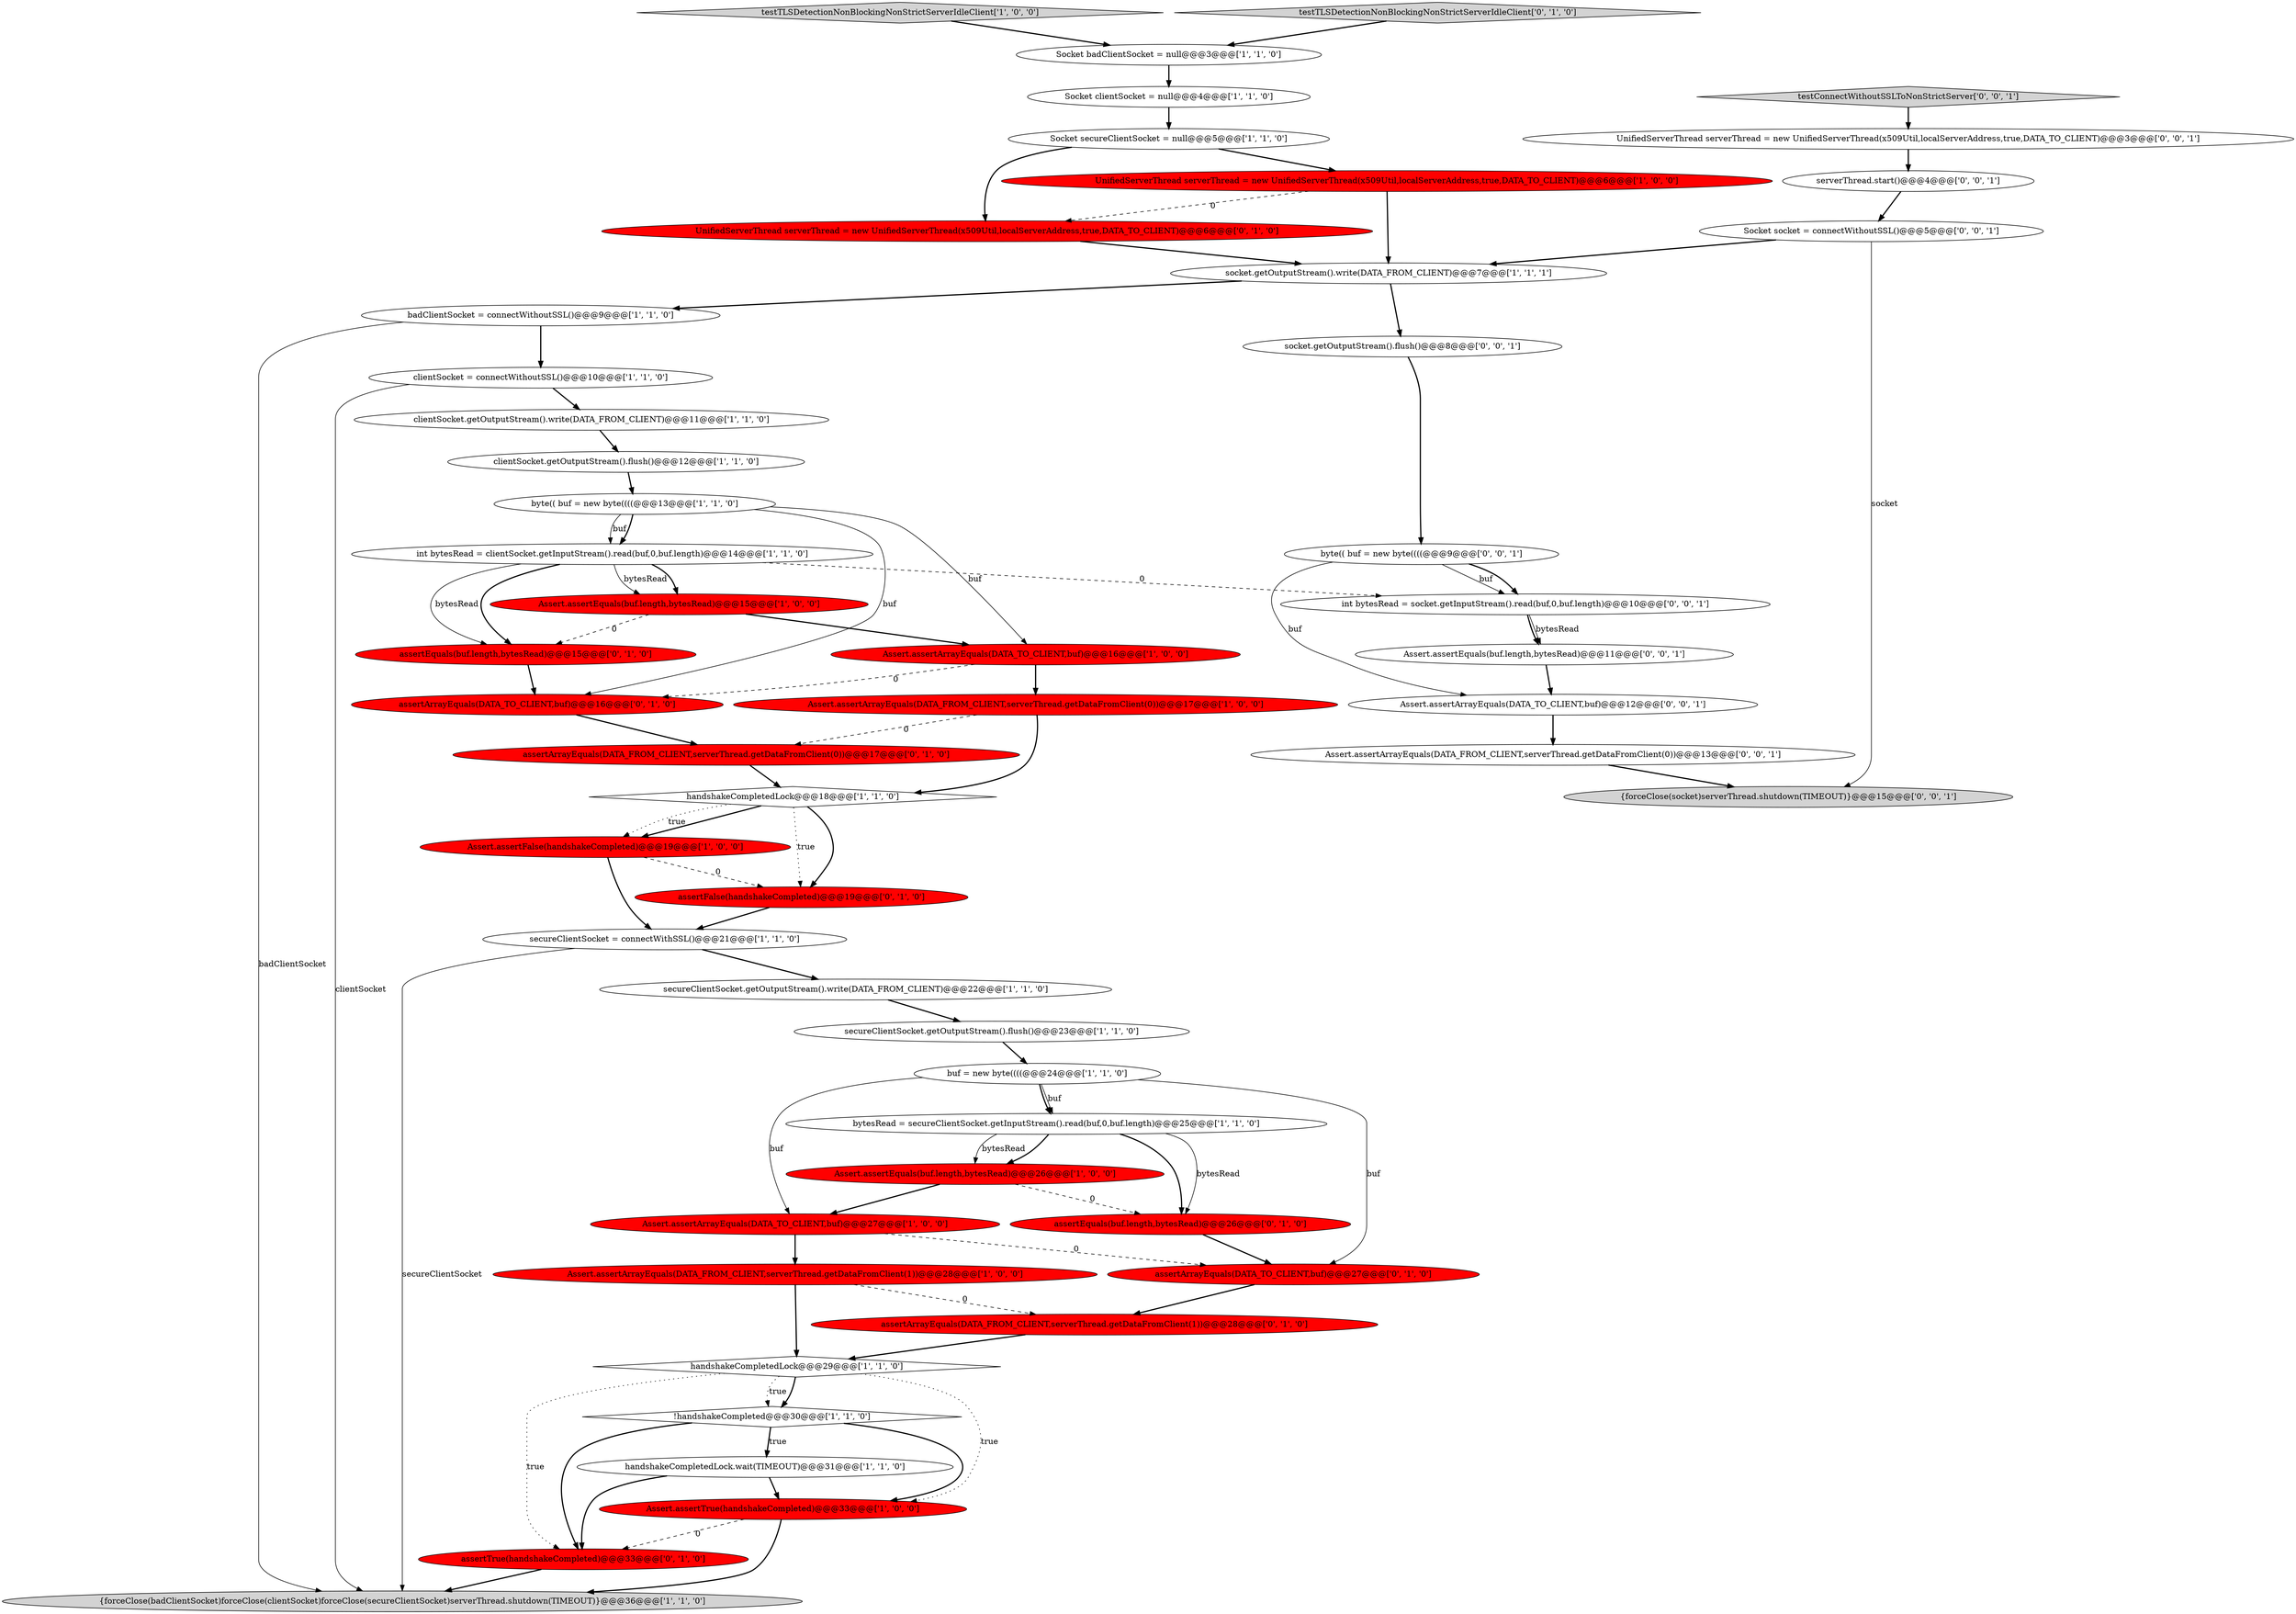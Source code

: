 digraph {
28 [style = filled, label = "Assert.assertArrayEquals(DATA_FROM_CLIENT,serverThread.getDataFromClient(1))@@@28@@@['1', '0', '0']", fillcolor = red, shape = ellipse image = "AAA1AAABBB1BBB"];
27 [style = filled, label = "badClientSocket = connectWithoutSSL()@@@9@@@['1', '1', '0']", fillcolor = white, shape = ellipse image = "AAA0AAABBB1BBB"];
30 [style = filled, label = "assertArrayEquals(DATA_TO_CLIENT,buf)@@@27@@@['0', '1', '0']", fillcolor = red, shape = ellipse image = "AAA1AAABBB2BBB"];
17 [style = filled, label = "Assert.assertTrue(handshakeCompleted)@@@33@@@['1', '0', '0']", fillcolor = red, shape = ellipse image = "AAA1AAABBB1BBB"];
25 [style = filled, label = "secureClientSocket.getOutputStream().write(DATA_FROM_CLIENT)@@@22@@@['1', '1', '0']", fillcolor = white, shape = ellipse image = "AAA0AAABBB1BBB"];
2 [style = filled, label = "Assert.assertFalse(handshakeCompleted)@@@19@@@['1', '0', '0']", fillcolor = red, shape = ellipse image = "AAA1AAABBB1BBB"];
16 [style = filled, label = "bytesRead = secureClientSocket.getInputStream().read(buf,0,buf.length)@@@25@@@['1', '1', '0']", fillcolor = white, shape = ellipse image = "AAA0AAABBB1BBB"];
23 [style = filled, label = "handshakeCompletedLock@@@29@@@['1', '1', '0']", fillcolor = white, shape = diamond image = "AAA0AAABBB1BBB"];
0 [style = filled, label = "UnifiedServerThread serverThread = new UnifiedServerThread(x509Util,localServerAddress,true,DATA_TO_CLIENT)@@@6@@@['1', '0', '0']", fillcolor = red, shape = ellipse image = "AAA1AAABBB1BBB"];
36 [style = filled, label = "assertEquals(buf.length,bytesRead)@@@26@@@['0', '1', '0']", fillcolor = red, shape = ellipse image = "AAA1AAABBB2BBB"];
26 [style = filled, label = "{forceClose(badClientSocket)forceClose(clientSocket)forceClose(secureClientSocket)serverThread.shutdown(TIMEOUT)}@@@36@@@['1', '1', '0']", fillcolor = lightgray, shape = ellipse image = "AAA0AAABBB1BBB"];
19 [style = filled, label = "buf = new byte((((@@@24@@@['1', '1', '0']", fillcolor = white, shape = ellipse image = "AAA0AAABBB1BBB"];
12 [style = filled, label = "!handshakeCompleted@@@30@@@['1', '1', '0']", fillcolor = white, shape = diamond image = "AAA0AAABBB1BBB"];
48 [style = filled, label = "int bytesRead = socket.getInputStream().read(buf,0,buf.length)@@@10@@@['0', '0', '1']", fillcolor = white, shape = ellipse image = "AAA0AAABBB3BBB"];
37 [style = filled, label = "assertFalse(handshakeCompleted)@@@19@@@['0', '1', '0']", fillcolor = red, shape = ellipse image = "AAA1AAABBB2BBB"];
43 [style = filled, label = "Socket socket = connectWithoutSSL()@@@5@@@['0', '0', '1']", fillcolor = white, shape = ellipse image = "AAA0AAABBB3BBB"];
50 [style = filled, label = "serverThread.start()@@@4@@@['0', '0', '1']", fillcolor = white, shape = ellipse image = "AAA0AAABBB3BBB"];
3 [style = filled, label = "Assert.assertEquals(buf.length,bytesRead)@@@15@@@['1', '0', '0']", fillcolor = red, shape = ellipse image = "AAA1AAABBB1BBB"];
41 [style = filled, label = "Assert.assertArrayEquals(DATA_FROM_CLIENT,serverThread.getDataFromClient(0))@@@13@@@['0', '0', '1']", fillcolor = white, shape = ellipse image = "AAA0AAABBB3BBB"];
24 [style = filled, label = "handshakeCompletedLock@@@18@@@['1', '1', '0']", fillcolor = white, shape = diamond image = "AAA0AAABBB1BBB"];
38 [style = filled, label = "assertTrue(handshakeCompleted)@@@33@@@['0', '1', '0']", fillcolor = red, shape = ellipse image = "AAA1AAABBB2BBB"];
39 [style = filled, label = "UnifiedServerThread serverThread = new UnifiedServerThread(x509Util,localServerAddress,true,DATA_TO_CLIENT)@@@6@@@['0', '1', '0']", fillcolor = red, shape = ellipse image = "AAA1AAABBB2BBB"];
22 [style = filled, label = "Assert.assertArrayEquals(DATA_TO_CLIENT,buf)@@@27@@@['1', '0', '0']", fillcolor = red, shape = ellipse image = "AAA1AAABBB1BBB"];
35 [style = filled, label = "assertArrayEquals(DATA_FROM_CLIENT,serverThread.getDataFromClient(0))@@@17@@@['0', '1', '0']", fillcolor = red, shape = ellipse image = "AAA1AAABBB2BBB"];
49 [style = filled, label = "UnifiedServerThread serverThread = new UnifiedServerThread(x509Util,localServerAddress,true,DATA_TO_CLIENT)@@@3@@@['0', '0', '1']", fillcolor = white, shape = ellipse image = "AAA0AAABBB3BBB"];
10 [style = filled, label = "Assert.assertArrayEquals(DATA_TO_CLIENT,buf)@@@16@@@['1', '0', '0']", fillcolor = red, shape = ellipse image = "AAA1AAABBB1BBB"];
40 [style = filled, label = "Assert.assertArrayEquals(DATA_TO_CLIENT,buf)@@@12@@@['0', '0', '1']", fillcolor = white, shape = ellipse image = "AAA0AAABBB3BBB"];
33 [style = filled, label = "assertEquals(buf.length,bytesRead)@@@15@@@['0', '1', '0']", fillcolor = red, shape = ellipse image = "AAA1AAABBB2BBB"];
42 [style = filled, label = "socket.getOutputStream().flush()@@@8@@@['0', '0', '1']", fillcolor = white, shape = ellipse image = "AAA0AAABBB3BBB"];
4 [style = filled, label = "clientSocket = connectWithoutSSL()@@@10@@@['1', '1', '0']", fillcolor = white, shape = ellipse image = "AAA0AAABBB1BBB"];
15 [style = filled, label = "secureClientSocket.getOutputStream().flush()@@@23@@@['1', '1', '0']", fillcolor = white, shape = ellipse image = "AAA0AAABBB1BBB"];
11 [style = filled, label = "handshakeCompletedLock.wait(TIMEOUT)@@@31@@@['1', '1', '0']", fillcolor = white, shape = ellipse image = "AAA0AAABBB1BBB"];
18 [style = filled, label = "clientSocket.getOutputStream().flush()@@@12@@@['1', '1', '0']", fillcolor = white, shape = ellipse image = "AAA0AAABBB1BBB"];
29 [style = filled, label = "secureClientSocket = connectWithSSL()@@@21@@@['1', '1', '0']", fillcolor = white, shape = ellipse image = "AAA0AAABBB1BBB"];
5 [style = filled, label = "Socket secureClientSocket = null@@@5@@@['1', '1', '0']", fillcolor = white, shape = ellipse image = "AAA0AAABBB1BBB"];
9 [style = filled, label = "Assert.assertArrayEquals(DATA_FROM_CLIENT,serverThread.getDataFromClient(0))@@@17@@@['1', '0', '0']", fillcolor = red, shape = ellipse image = "AAA1AAABBB1BBB"];
7 [style = filled, label = "int bytesRead = clientSocket.getInputStream().read(buf,0,buf.length)@@@14@@@['1', '1', '0']", fillcolor = white, shape = ellipse image = "AAA0AAABBB1BBB"];
13 [style = filled, label = "socket.getOutputStream().write(DATA_FROM_CLIENT)@@@7@@@['1', '1', '1']", fillcolor = white, shape = ellipse image = "AAA0AAABBB1BBB"];
21 [style = filled, label = "testTLSDetectionNonBlockingNonStrictServerIdleClient['1', '0', '0']", fillcolor = lightgray, shape = diamond image = "AAA0AAABBB1BBB"];
14 [style = filled, label = "Assert.assertEquals(buf.length,bytesRead)@@@26@@@['1', '0', '0']", fillcolor = red, shape = ellipse image = "AAA1AAABBB1BBB"];
8 [style = filled, label = "Socket badClientSocket = null@@@3@@@['1', '1', '0']", fillcolor = white, shape = ellipse image = "AAA0AAABBB1BBB"];
47 [style = filled, label = "testConnectWithoutSSLToNonStrictServer['0', '0', '1']", fillcolor = lightgray, shape = diamond image = "AAA0AAABBB3BBB"];
20 [style = filled, label = "clientSocket.getOutputStream().write(DATA_FROM_CLIENT)@@@11@@@['1', '1', '0']", fillcolor = white, shape = ellipse image = "AAA0AAABBB1BBB"];
1 [style = filled, label = "Socket clientSocket = null@@@4@@@['1', '1', '0']", fillcolor = white, shape = ellipse image = "AAA0AAABBB1BBB"];
34 [style = filled, label = "assertArrayEquals(DATA_TO_CLIENT,buf)@@@16@@@['0', '1', '0']", fillcolor = red, shape = ellipse image = "AAA1AAABBB2BBB"];
45 [style = filled, label = "Assert.assertEquals(buf.length,bytesRead)@@@11@@@['0', '0', '1']", fillcolor = white, shape = ellipse image = "AAA0AAABBB3BBB"];
6 [style = filled, label = "byte(( buf = new byte((((@@@13@@@['1', '1', '0']", fillcolor = white, shape = ellipse image = "AAA0AAABBB1BBB"];
46 [style = filled, label = "{forceClose(socket)serverThread.shutdown(TIMEOUT)}@@@15@@@['0', '0', '1']", fillcolor = lightgray, shape = ellipse image = "AAA0AAABBB3BBB"];
32 [style = filled, label = "assertArrayEquals(DATA_FROM_CLIENT,serverThread.getDataFromClient(1))@@@28@@@['0', '1', '0']", fillcolor = red, shape = ellipse image = "AAA1AAABBB2BBB"];
44 [style = filled, label = "byte(( buf = new byte((((@@@9@@@['0', '0', '1']", fillcolor = white, shape = ellipse image = "AAA0AAABBB3BBB"];
31 [style = filled, label = "testTLSDetectionNonBlockingNonStrictServerIdleClient['0', '1', '0']", fillcolor = lightgray, shape = diamond image = "AAA0AAABBB2BBB"];
1->5 [style = bold, label=""];
6->7 [style = solid, label="buf"];
32->23 [style = bold, label=""];
0->13 [style = bold, label=""];
10->34 [style = dashed, label="0"];
21->8 [style = bold, label=""];
29->26 [style = solid, label="secureClientSocket"];
19->22 [style = solid, label="buf"];
47->49 [style = bold, label=""];
8->1 [style = bold, label=""];
12->38 [style = bold, label=""];
19->16 [style = solid, label="buf"];
42->44 [style = bold, label=""];
5->0 [style = bold, label=""];
16->36 [style = solid, label="bytesRead"];
25->15 [style = bold, label=""];
16->14 [style = bold, label=""];
23->12 [style = bold, label=""];
38->26 [style = bold, label=""];
23->17 [style = dotted, label="true"];
9->24 [style = bold, label=""];
50->43 [style = bold, label=""];
6->10 [style = solid, label="buf"];
5->39 [style = bold, label=""];
3->33 [style = dashed, label="0"];
12->11 [style = bold, label=""];
14->22 [style = bold, label=""];
44->48 [style = solid, label="buf"];
37->29 [style = bold, label=""];
16->14 [style = solid, label="bytesRead"];
7->48 [style = dashed, label="0"];
4->26 [style = solid, label="clientSocket"];
12->11 [style = dotted, label="true"];
43->13 [style = bold, label=""];
20->18 [style = bold, label=""];
3->10 [style = bold, label=""];
7->33 [style = bold, label=""];
36->30 [style = bold, label=""];
43->46 [style = solid, label="socket"];
2->37 [style = dashed, label="0"];
27->26 [style = solid, label="badClientSocket"];
11->17 [style = bold, label=""];
41->46 [style = bold, label=""];
34->35 [style = bold, label=""];
6->7 [style = bold, label=""];
16->36 [style = bold, label=""];
13->42 [style = bold, label=""];
48->45 [style = solid, label="bytesRead"];
39->13 [style = bold, label=""];
12->17 [style = bold, label=""];
30->32 [style = bold, label=""];
22->28 [style = bold, label=""];
15->19 [style = bold, label=""];
17->38 [style = dashed, label="0"];
44->40 [style = solid, label="buf"];
49->50 [style = bold, label=""];
35->24 [style = bold, label=""];
19->16 [style = bold, label=""];
9->35 [style = dashed, label="0"];
23->38 [style = dotted, label="true"];
13->27 [style = bold, label=""];
18->6 [style = bold, label=""];
28->23 [style = bold, label=""];
22->30 [style = dashed, label="0"];
19->30 [style = solid, label="buf"];
4->20 [style = bold, label=""];
10->9 [style = bold, label=""];
7->33 [style = solid, label="bytesRead"];
31->8 [style = bold, label=""];
28->32 [style = dashed, label="0"];
45->40 [style = bold, label=""];
17->26 [style = bold, label=""];
11->38 [style = bold, label=""];
24->2 [style = bold, label=""];
29->25 [style = bold, label=""];
7->3 [style = solid, label="bytesRead"];
6->34 [style = solid, label="buf"];
0->39 [style = dashed, label="0"];
14->36 [style = dashed, label="0"];
7->3 [style = bold, label=""];
27->4 [style = bold, label=""];
48->45 [style = bold, label=""];
44->48 [style = bold, label=""];
24->37 [style = bold, label=""];
40->41 [style = bold, label=""];
24->37 [style = dotted, label="true"];
24->2 [style = dotted, label="true"];
23->12 [style = dotted, label="true"];
2->29 [style = bold, label=""];
33->34 [style = bold, label=""];
}
